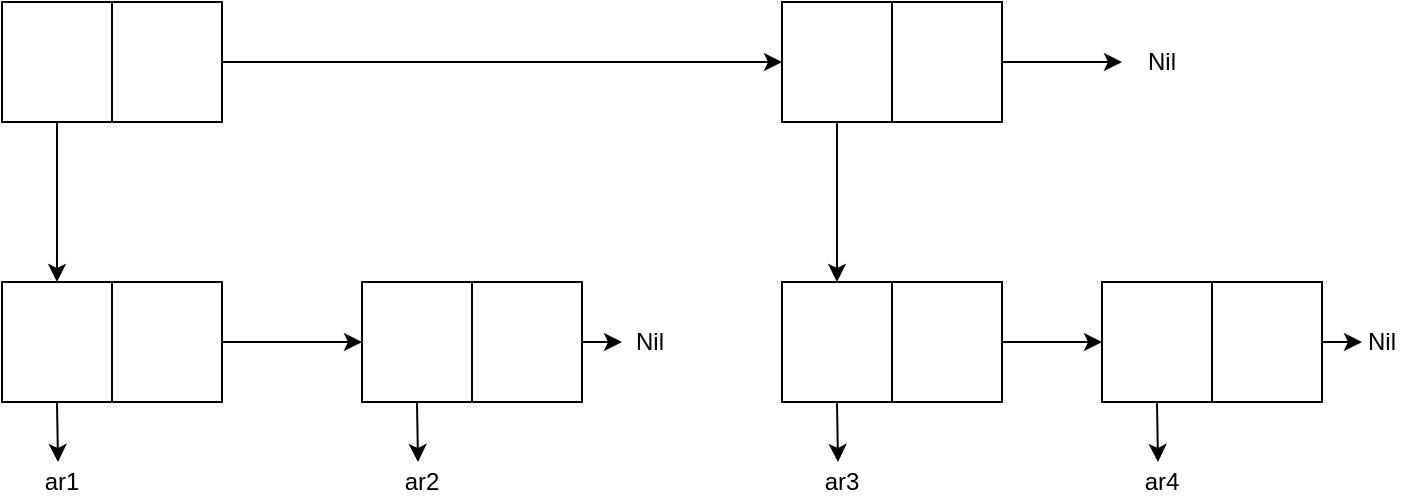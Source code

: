 <mxfile version="12.7.7" type="device"><diagram id="uXJD-Nop_KezwoYEAlMa" name="Page-1"><mxGraphModel dx="946" dy="559" grid="1" gridSize="10" guides="1" tooltips="1" connect="1" arrows="1" fold="1" page="1" pageScale="1" pageWidth="827" pageHeight="1169" math="0" shadow="0"><root><mxCell id="0"/><mxCell id="1" parent="0"/><mxCell id="OTRDXRq4DIS8M4AfvCvX-4" value="" style="group" parent="1" vertex="1" connectable="0"><mxGeometry x="110" y="180" width="110" height="60" as="geometry"/></mxCell><mxCell id="OTRDXRq4DIS8M4AfvCvX-1" value="" style="rounded=0;whiteSpace=wrap;html=1;" parent="OTRDXRq4DIS8M4AfvCvX-4" vertex="1"><mxGeometry width="110" height="60" as="geometry"/></mxCell><mxCell id="OTRDXRq4DIS8M4AfvCvX-2" value="" style="endArrow=none;html=1;exitX=0.5;exitY=1;exitDx=0;exitDy=0;entryX=0.5;entryY=0;entryDx=0;entryDy=0;" parent="OTRDXRq4DIS8M4AfvCvX-4" source="OTRDXRq4DIS8M4AfvCvX-1" target="OTRDXRq4DIS8M4AfvCvX-1" edge="1"><mxGeometry width="50" height="50" relative="1" as="geometry"><mxPoint x="40" y="50" as="sourcePoint"/><mxPoint x="90" as="targetPoint"/></mxGeometry></mxCell><mxCell id="OTRDXRq4DIS8M4AfvCvX-8" value="" style="group" parent="1" vertex="1" connectable="0"><mxGeometry x="290" y="180" width="110" height="60" as="geometry"/></mxCell><mxCell id="OTRDXRq4DIS8M4AfvCvX-9" value="" style="rounded=0;whiteSpace=wrap;html=1;" parent="OTRDXRq4DIS8M4AfvCvX-8" vertex="1"><mxGeometry width="110" height="60" as="geometry"/></mxCell><mxCell id="OTRDXRq4DIS8M4AfvCvX-10" value="" style="endArrow=none;html=1;exitX=0.5;exitY=1;exitDx=0;exitDy=0;entryX=0.5;entryY=0;entryDx=0;entryDy=0;" parent="OTRDXRq4DIS8M4AfvCvX-8" source="OTRDXRq4DIS8M4AfvCvX-9" target="OTRDXRq4DIS8M4AfvCvX-9" edge="1"><mxGeometry width="50" height="50" relative="1" as="geometry"><mxPoint x="40" y="50" as="sourcePoint"/><mxPoint x="90" as="targetPoint"/></mxGeometry></mxCell><mxCell id="OTRDXRq4DIS8M4AfvCvX-11" value="" style="group" parent="1" vertex="1" connectable="0"><mxGeometry x="500" y="180" width="110" height="60" as="geometry"/></mxCell><mxCell id="OTRDXRq4DIS8M4AfvCvX-12" value="" style="rounded=0;whiteSpace=wrap;html=1;" parent="OTRDXRq4DIS8M4AfvCvX-11" vertex="1"><mxGeometry width="110" height="60" as="geometry"/></mxCell><mxCell id="OTRDXRq4DIS8M4AfvCvX-13" value="" style="endArrow=none;html=1;exitX=0.5;exitY=1;exitDx=0;exitDy=0;entryX=0.5;entryY=0;entryDx=0;entryDy=0;" parent="OTRDXRq4DIS8M4AfvCvX-11" source="OTRDXRq4DIS8M4AfvCvX-12" target="OTRDXRq4DIS8M4AfvCvX-12" edge="1"><mxGeometry width="50" height="50" relative="1" as="geometry"><mxPoint x="40" y="50" as="sourcePoint"/><mxPoint x="90" as="targetPoint"/></mxGeometry></mxCell><mxCell id="OTRDXRq4DIS8M4AfvCvX-14" value="" style="group" parent="1" vertex="1" connectable="0"><mxGeometry x="660" y="180" width="110" height="60" as="geometry"/></mxCell><mxCell id="OTRDXRq4DIS8M4AfvCvX-15" value="" style="rounded=0;whiteSpace=wrap;html=1;" parent="OTRDXRq4DIS8M4AfvCvX-14" vertex="1"><mxGeometry width="110" height="60" as="geometry"/></mxCell><mxCell id="OTRDXRq4DIS8M4AfvCvX-16" value="" style="endArrow=none;html=1;exitX=0.5;exitY=1;exitDx=0;exitDy=0;entryX=0.5;entryY=0;entryDx=0;entryDy=0;" parent="OTRDXRq4DIS8M4AfvCvX-14" source="OTRDXRq4DIS8M4AfvCvX-15" target="OTRDXRq4DIS8M4AfvCvX-15" edge="1"><mxGeometry width="50" height="50" relative="1" as="geometry"><mxPoint x="40" y="50" as="sourcePoint"/><mxPoint x="90" as="targetPoint"/></mxGeometry></mxCell><mxCell id="OTRDXRq4DIS8M4AfvCvX-17" value="" style="group" parent="1" vertex="1" connectable="0"><mxGeometry x="110" y="40" width="110" height="60" as="geometry"/></mxCell><mxCell id="OTRDXRq4DIS8M4AfvCvX-18" value="" style="rounded=0;whiteSpace=wrap;html=1;" parent="OTRDXRq4DIS8M4AfvCvX-17" vertex="1"><mxGeometry width="110" height="60" as="geometry"/></mxCell><mxCell id="OTRDXRq4DIS8M4AfvCvX-19" value="" style="endArrow=none;html=1;exitX=0.5;exitY=1;exitDx=0;exitDy=0;entryX=0.5;entryY=0;entryDx=0;entryDy=0;" parent="OTRDXRq4DIS8M4AfvCvX-17" source="OTRDXRq4DIS8M4AfvCvX-18" target="OTRDXRq4DIS8M4AfvCvX-18" edge="1"><mxGeometry width="50" height="50" relative="1" as="geometry"><mxPoint x="40" y="50" as="sourcePoint"/><mxPoint x="90" as="targetPoint"/></mxGeometry></mxCell><mxCell id="OTRDXRq4DIS8M4AfvCvX-20" value="" style="group" parent="1" vertex="1" connectable="0"><mxGeometry x="500" y="40" width="110" height="60" as="geometry"/></mxCell><mxCell id="OTRDXRq4DIS8M4AfvCvX-21" value="" style="rounded=0;whiteSpace=wrap;html=1;" parent="OTRDXRq4DIS8M4AfvCvX-20" vertex="1"><mxGeometry width="110" height="60" as="geometry"/></mxCell><mxCell id="OTRDXRq4DIS8M4AfvCvX-22" value="" style="endArrow=none;html=1;exitX=0.5;exitY=1;exitDx=0;exitDy=0;entryX=0.5;entryY=0;entryDx=0;entryDy=0;" parent="OTRDXRq4DIS8M4AfvCvX-20" source="OTRDXRq4DIS8M4AfvCvX-21" target="OTRDXRq4DIS8M4AfvCvX-21" edge="1"><mxGeometry width="50" height="50" relative="1" as="geometry"><mxPoint x="40" y="50" as="sourcePoint"/><mxPoint x="90" as="targetPoint"/></mxGeometry></mxCell><mxCell id="OTRDXRq4DIS8M4AfvCvX-23" style="edgeStyle=orthogonalEdgeStyle;rounded=0;orthogonalLoop=1;jettySize=auto;html=1;exitX=1;exitY=0.5;exitDx=0;exitDy=0;entryX=0;entryY=0.5;entryDx=0;entryDy=0;" parent="1" source="OTRDXRq4DIS8M4AfvCvX-18" target="OTRDXRq4DIS8M4AfvCvX-21" edge="1"><mxGeometry relative="1" as="geometry"/></mxCell><mxCell id="OTRDXRq4DIS8M4AfvCvX-24" style="edgeStyle=orthogonalEdgeStyle;rounded=0;orthogonalLoop=1;jettySize=auto;html=1;exitX=1;exitY=0.5;exitDx=0;exitDy=0;" parent="1" source="OTRDXRq4DIS8M4AfvCvX-21" edge="1"><mxGeometry relative="1" as="geometry"><mxPoint x="670" y="70" as="targetPoint"/></mxGeometry></mxCell><mxCell id="OTRDXRq4DIS8M4AfvCvX-25" style="edgeStyle=orthogonalEdgeStyle;rounded=0;orthogonalLoop=1;jettySize=auto;html=1;exitX=0.25;exitY=1;exitDx=0;exitDy=0;entryX=0.25;entryY=0;entryDx=0;entryDy=0;" parent="1" source="OTRDXRq4DIS8M4AfvCvX-18" target="OTRDXRq4DIS8M4AfvCvX-1" edge="1"><mxGeometry relative="1" as="geometry"/></mxCell><mxCell id="OTRDXRq4DIS8M4AfvCvX-26" style="edgeStyle=orthogonalEdgeStyle;rounded=0;orthogonalLoop=1;jettySize=auto;html=1;exitX=0.25;exitY=1;exitDx=0;exitDy=0;entryX=0.25;entryY=0;entryDx=0;entryDy=0;" parent="1" source="OTRDXRq4DIS8M4AfvCvX-21" target="OTRDXRq4DIS8M4AfvCvX-12" edge="1"><mxGeometry relative="1" as="geometry"/></mxCell><mxCell id="OTRDXRq4DIS8M4AfvCvX-27" style="edgeStyle=orthogonalEdgeStyle;rounded=0;orthogonalLoop=1;jettySize=auto;html=1;exitX=1;exitY=0.5;exitDx=0;exitDy=0;entryX=0;entryY=0.5;entryDx=0;entryDy=0;" parent="1" source="OTRDXRq4DIS8M4AfvCvX-1" target="OTRDXRq4DIS8M4AfvCvX-9" edge="1"><mxGeometry relative="1" as="geometry"/></mxCell><mxCell id="OTRDXRq4DIS8M4AfvCvX-28" style="edgeStyle=orthogonalEdgeStyle;rounded=0;orthogonalLoop=1;jettySize=auto;html=1;exitX=1;exitY=0.5;exitDx=0;exitDy=0;" parent="1" source="OTRDXRq4DIS8M4AfvCvX-9" edge="1"><mxGeometry relative="1" as="geometry"><mxPoint x="420" y="210" as="targetPoint"/></mxGeometry></mxCell><mxCell id="OTRDXRq4DIS8M4AfvCvX-29" style="edgeStyle=orthogonalEdgeStyle;rounded=0;orthogonalLoop=1;jettySize=auto;html=1;exitX=1;exitY=0.5;exitDx=0;exitDy=0;entryX=0;entryY=0.5;entryDx=0;entryDy=0;" parent="1" source="OTRDXRq4DIS8M4AfvCvX-12" target="OTRDXRq4DIS8M4AfvCvX-15" edge="1"><mxGeometry relative="1" as="geometry"/></mxCell><mxCell id="OTRDXRq4DIS8M4AfvCvX-30" style="edgeStyle=orthogonalEdgeStyle;rounded=0;orthogonalLoop=1;jettySize=auto;html=1;exitX=1;exitY=0.5;exitDx=0;exitDy=0;" parent="1" source="OTRDXRq4DIS8M4AfvCvX-15" edge="1"><mxGeometry relative="1" as="geometry"><mxPoint x="790" y="210" as="targetPoint"/></mxGeometry></mxCell><mxCell id="OTRDXRq4DIS8M4AfvCvX-31" value="ar1" style="text;html=1;strokeColor=none;fillColor=none;align=center;verticalAlign=middle;whiteSpace=wrap;rounded=0;" parent="1" vertex="1"><mxGeometry x="120" y="270" width="40" height="20" as="geometry"/></mxCell><mxCell id="OTRDXRq4DIS8M4AfvCvX-32" style="edgeStyle=orthogonalEdgeStyle;rounded=0;orthogonalLoop=1;jettySize=auto;html=1;exitX=0.25;exitY=1;exitDx=0;exitDy=0;" parent="1" source="OTRDXRq4DIS8M4AfvCvX-1" edge="1"><mxGeometry relative="1" as="geometry"><mxPoint x="138" y="270" as="targetPoint"/></mxGeometry></mxCell><mxCell id="OTRDXRq4DIS8M4AfvCvX-33" style="edgeStyle=orthogonalEdgeStyle;rounded=0;orthogonalLoop=1;jettySize=auto;html=1;exitX=0.25;exitY=1;exitDx=0;exitDy=0;" parent="1" source="OTRDXRq4DIS8M4AfvCvX-9" edge="1"><mxGeometry relative="1" as="geometry"><mxPoint x="318" y="270" as="targetPoint"/></mxGeometry></mxCell><mxCell id="OTRDXRq4DIS8M4AfvCvX-34" style="edgeStyle=orthogonalEdgeStyle;rounded=0;orthogonalLoop=1;jettySize=auto;html=1;exitX=0.25;exitY=1;exitDx=0;exitDy=0;" parent="1" source="OTRDXRq4DIS8M4AfvCvX-12" edge="1"><mxGeometry relative="1" as="geometry"><mxPoint x="528" y="270" as="targetPoint"/></mxGeometry></mxCell><mxCell id="OTRDXRq4DIS8M4AfvCvX-35" style="edgeStyle=orthogonalEdgeStyle;rounded=0;orthogonalLoop=1;jettySize=auto;html=1;exitX=0.25;exitY=1;exitDx=0;exitDy=0;" parent="1" source="OTRDXRq4DIS8M4AfvCvX-15" edge="1"><mxGeometry relative="1" as="geometry"><mxPoint x="688" y="270" as="targetPoint"/></mxGeometry></mxCell><mxCell id="OTRDXRq4DIS8M4AfvCvX-36" value="ar2" style="text;html=1;strokeColor=none;fillColor=none;align=center;verticalAlign=middle;whiteSpace=wrap;rounded=0;" parent="1" vertex="1"><mxGeometry x="300" y="270" width="40" height="20" as="geometry"/></mxCell><mxCell id="OTRDXRq4DIS8M4AfvCvX-37" value="ar3" style="text;html=1;strokeColor=none;fillColor=none;align=center;verticalAlign=middle;whiteSpace=wrap;rounded=0;" parent="1" vertex="1"><mxGeometry x="510" y="270" width="40" height="20" as="geometry"/></mxCell><mxCell id="OTRDXRq4DIS8M4AfvCvX-38" value="ar4" style="text;html=1;strokeColor=none;fillColor=none;align=center;verticalAlign=middle;whiteSpace=wrap;rounded=0;" parent="1" vertex="1"><mxGeometry x="670" y="270" width="40" height="20" as="geometry"/></mxCell><mxCell id="OTRDXRq4DIS8M4AfvCvX-39" value="Nil" style="text;html=1;strokeColor=none;fillColor=none;align=center;verticalAlign=middle;whiteSpace=wrap;rounded=0;" parent="1" vertex="1"><mxGeometry x="780" y="200" width="40" height="20" as="geometry"/></mxCell><mxCell id="OTRDXRq4DIS8M4AfvCvX-40" value="Nil" style="text;html=1;strokeColor=none;fillColor=none;align=center;verticalAlign=middle;whiteSpace=wrap;rounded=0;" parent="1" vertex="1"><mxGeometry x="670" y="60" width="40" height="20" as="geometry"/></mxCell><mxCell id="OTRDXRq4DIS8M4AfvCvX-41" value="Nil" style="text;html=1;strokeColor=none;fillColor=none;align=center;verticalAlign=middle;whiteSpace=wrap;rounded=0;" parent="1" vertex="1"><mxGeometry x="414" y="200" width="40" height="20" as="geometry"/></mxCell></root></mxGraphModel></diagram></mxfile>